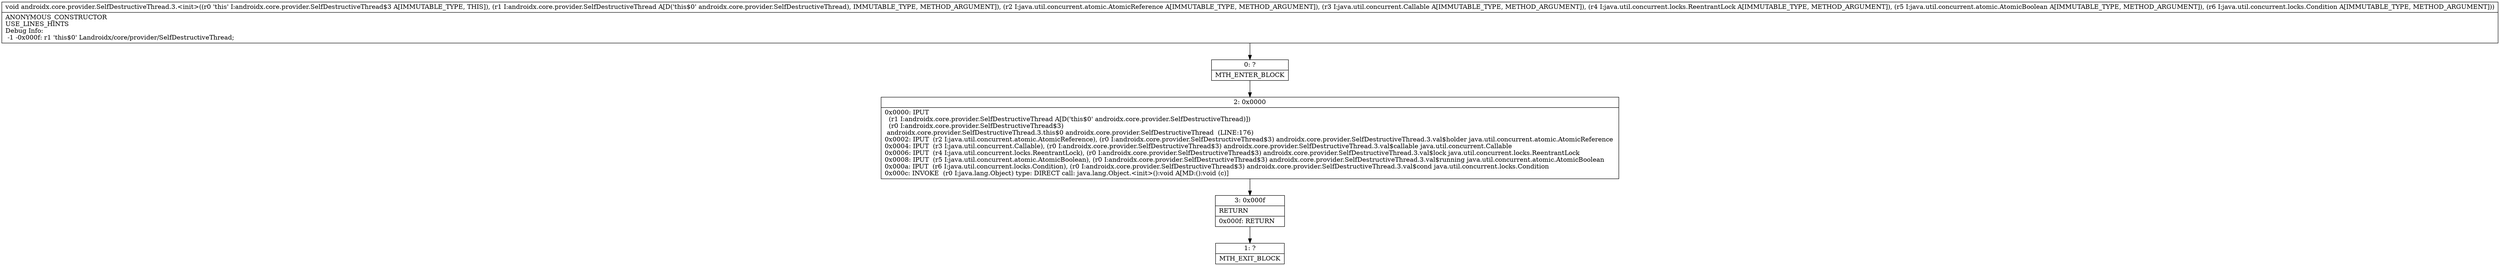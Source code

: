 digraph "CFG forandroidx.core.provider.SelfDestructiveThread.3.\<init\>(Landroidx\/core\/provider\/SelfDestructiveThread;Ljava\/util\/concurrent\/atomic\/AtomicReference;Ljava\/util\/concurrent\/Callable;Ljava\/util\/concurrent\/locks\/ReentrantLock;Ljava\/util\/concurrent\/atomic\/AtomicBoolean;Ljava\/util\/concurrent\/locks\/Condition;)V" {
Node_0 [shape=record,label="{0\:\ ?|MTH_ENTER_BLOCK\l}"];
Node_2 [shape=record,label="{2\:\ 0x0000|0x0000: IPUT  \l  (r1 I:androidx.core.provider.SelfDestructiveThread A[D('this$0' androidx.core.provider.SelfDestructiveThread)])\l  (r0 I:androidx.core.provider.SelfDestructiveThread$3)\l androidx.core.provider.SelfDestructiveThread.3.this$0 androidx.core.provider.SelfDestructiveThread  (LINE:176)\l0x0002: IPUT  (r2 I:java.util.concurrent.atomic.AtomicReference), (r0 I:androidx.core.provider.SelfDestructiveThread$3) androidx.core.provider.SelfDestructiveThread.3.val$holder java.util.concurrent.atomic.AtomicReference \l0x0004: IPUT  (r3 I:java.util.concurrent.Callable), (r0 I:androidx.core.provider.SelfDestructiveThread$3) androidx.core.provider.SelfDestructiveThread.3.val$callable java.util.concurrent.Callable \l0x0006: IPUT  (r4 I:java.util.concurrent.locks.ReentrantLock), (r0 I:androidx.core.provider.SelfDestructiveThread$3) androidx.core.provider.SelfDestructiveThread.3.val$lock java.util.concurrent.locks.ReentrantLock \l0x0008: IPUT  (r5 I:java.util.concurrent.atomic.AtomicBoolean), (r0 I:androidx.core.provider.SelfDestructiveThread$3) androidx.core.provider.SelfDestructiveThread.3.val$running java.util.concurrent.atomic.AtomicBoolean \l0x000a: IPUT  (r6 I:java.util.concurrent.locks.Condition), (r0 I:androidx.core.provider.SelfDestructiveThread$3) androidx.core.provider.SelfDestructiveThread.3.val$cond java.util.concurrent.locks.Condition \l0x000c: INVOKE  (r0 I:java.lang.Object) type: DIRECT call: java.lang.Object.\<init\>():void A[MD:():void (c)]\l}"];
Node_3 [shape=record,label="{3\:\ 0x000f|RETURN\l|0x000f: RETURN   \l}"];
Node_1 [shape=record,label="{1\:\ ?|MTH_EXIT_BLOCK\l}"];
MethodNode[shape=record,label="{void androidx.core.provider.SelfDestructiveThread.3.\<init\>((r0 'this' I:androidx.core.provider.SelfDestructiveThread$3 A[IMMUTABLE_TYPE, THIS]), (r1 I:androidx.core.provider.SelfDestructiveThread A[D('this$0' androidx.core.provider.SelfDestructiveThread), IMMUTABLE_TYPE, METHOD_ARGUMENT]), (r2 I:java.util.concurrent.atomic.AtomicReference A[IMMUTABLE_TYPE, METHOD_ARGUMENT]), (r3 I:java.util.concurrent.Callable A[IMMUTABLE_TYPE, METHOD_ARGUMENT]), (r4 I:java.util.concurrent.locks.ReentrantLock A[IMMUTABLE_TYPE, METHOD_ARGUMENT]), (r5 I:java.util.concurrent.atomic.AtomicBoolean A[IMMUTABLE_TYPE, METHOD_ARGUMENT]), (r6 I:java.util.concurrent.locks.Condition A[IMMUTABLE_TYPE, METHOD_ARGUMENT]))  | ANONYMOUS_CONSTRUCTOR\lUSE_LINES_HINTS\lDebug Info:\l  \-1 \-0x000f: r1 'this$0' Landroidx\/core\/provider\/SelfDestructiveThread;\l}"];
MethodNode -> Node_0;Node_0 -> Node_2;
Node_2 -> Node_3;
Node_3 -> Node_1;
}

